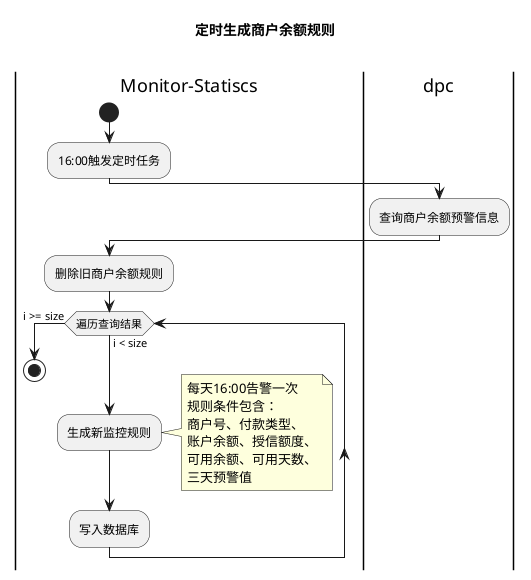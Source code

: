 
@startuml
title 定时生成商户余额规则\n
|#white|Monitor-Statiscs|
start
'note right: 定时生成商\n户余额规则
:16:00触发定时任务;
|dpc|
:查询商户余额预警信息;
|Monitor-Statiscs|
:删除旧商户余额规则;
while (遍历查询结果) is (i < size)
    :生成新监控规则;
    note right
        每天16:00告警一次
        规则条件包含：
        商户号、付款类型、
        账户余额、授信额度、
        可用余额、可用天数、
        三天预警值
    end note
:写入数据库;
endwhile (i >= size)
stop


'输入：每天16：00触发
'输出：刷新今天的商户余额规则，落库。
'描述：商户余额告警流程的子流程。查询DPC，获得今天的商户余额预警信息，生成规则落库；删除昨天的商户余额监控规则。
@enduml